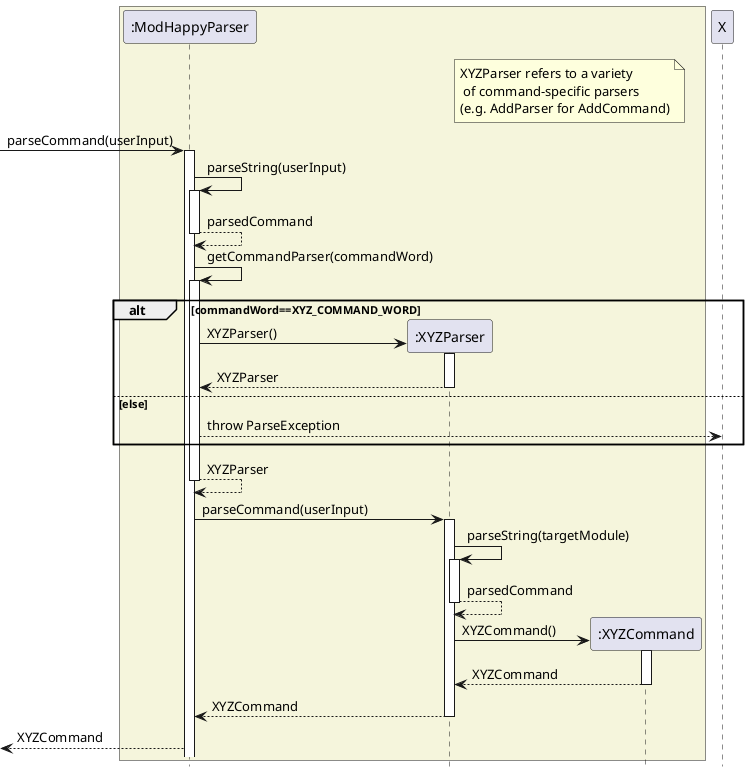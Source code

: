 @startuml
'https://plantuml.com/sequence-diagram
' @@author Kureans





box #beige
participant ":ModHappyParser" as A
participant ":XYZParser" as B
participant ":XYZCommand" as C
end box

note right of B: XYZParser refers to a variety \n of command-specific parsers\n(e.g. AddParser for AddCommand)


[-> A: parseCommand(userInput)
activate A
A -> A: parseString(userInput)
activate A
return parsedCommand
A -> A: getCommandParser(commandWord)
activate A
alt commandWord==XYZ_COMMAND_WORD
create B
A -> B: XYZParser()
activate B
return XYZParser
else else
X<-- A: throw ParseException
end
return XYZParser
A -> B: parseCommand(userInput)
activate B
B -> B: parseString(targetModule)
activate B
return parsedCommand
create C
B->C: XYZCommand()
activate C
return XYZCommand
return XYZCommand
[<-- A: XYZCommand

hide footbox

@enduml